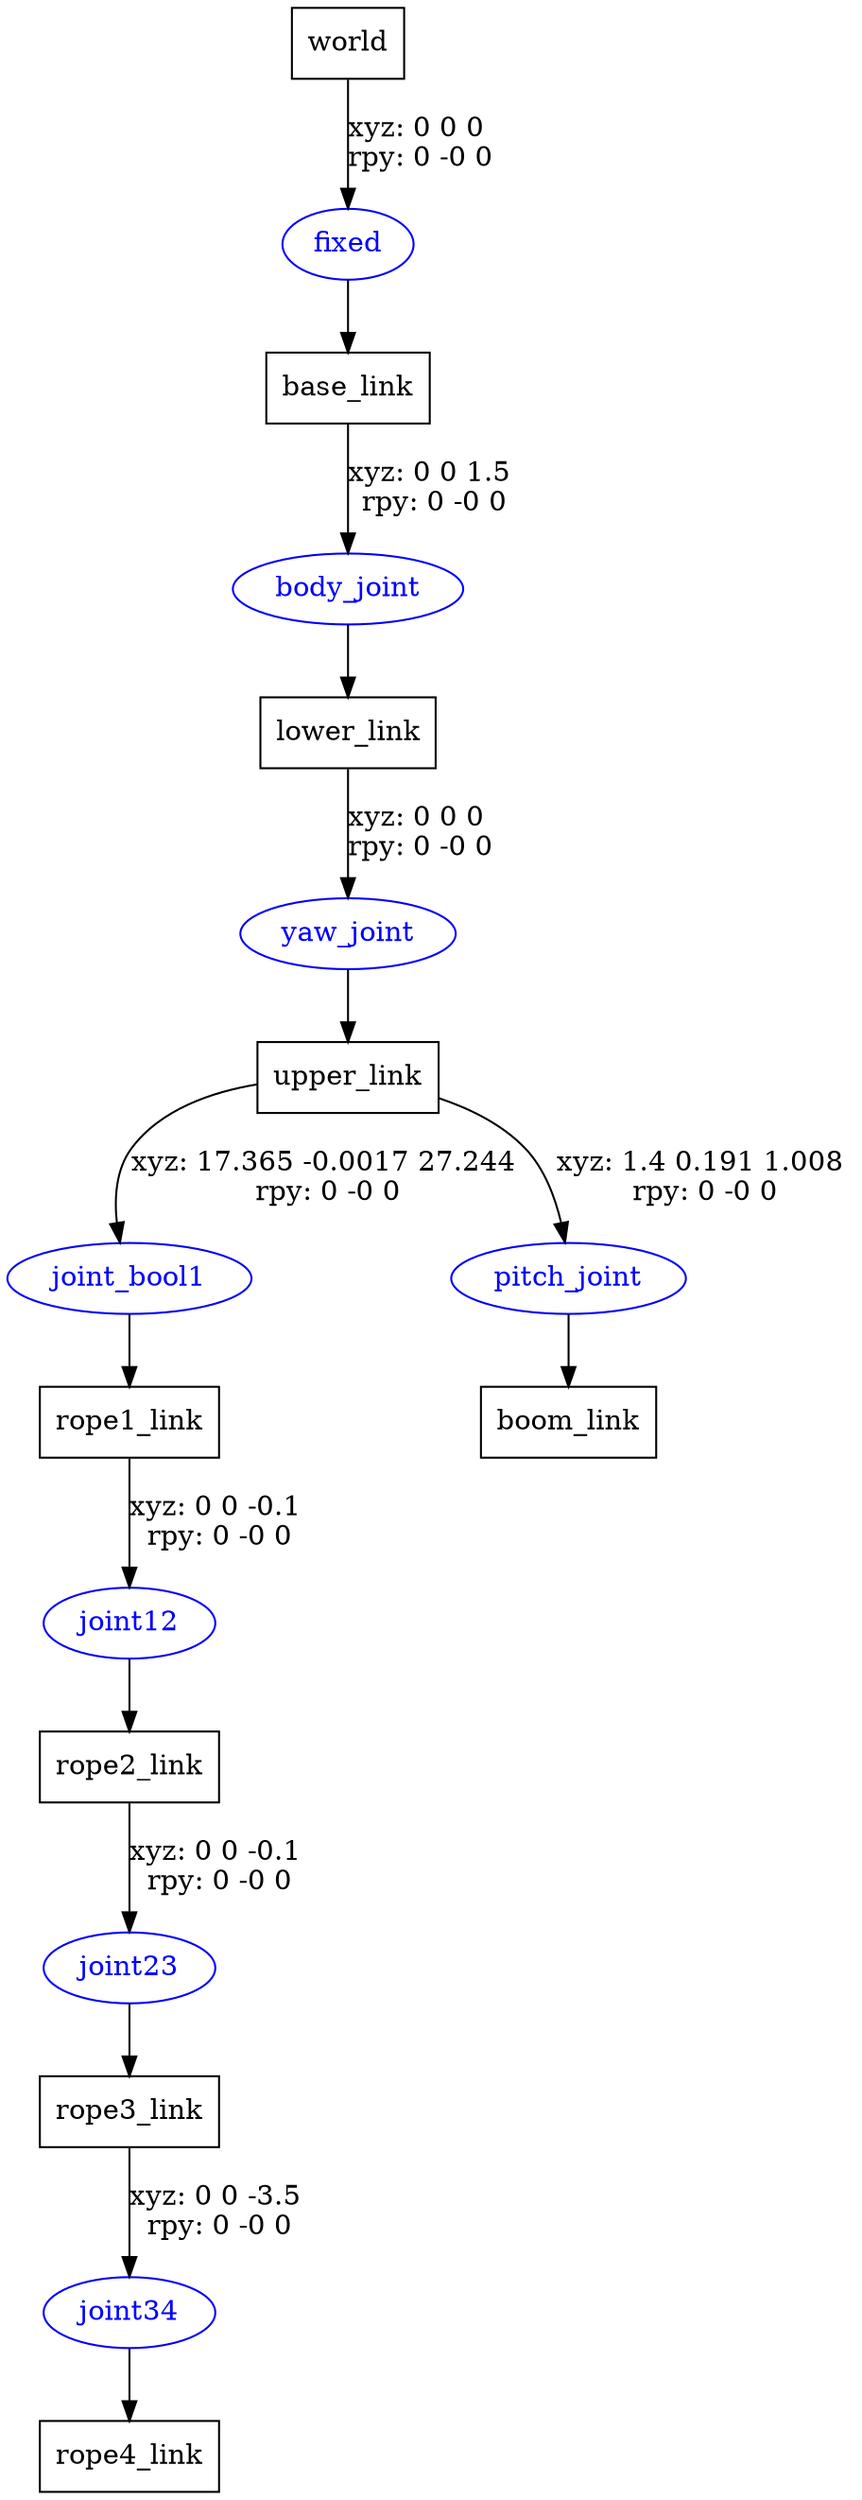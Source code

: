 digraph G {
node [shape=box];
"world" [label="world"];
"base_link" [label="base_link"];
"lower_link" [label="lower_link"];
"upper_link" [label="upper_link"];
"rope1_link" [label="rope1_link"];
"rope2_link" [label="rope2_link"];
"rope3_link" [label="rope3_link"];
"rope4_link" [label="rope4_link"];
"boom_link" [label="boom_link"];
node [shape=ellipse, color=blue, fontcolor=blue];
"world" -> "fixed" [label="xyz: 0 0 0 \nrpy: 0 -0 0"]
"fixed" -> "base_link"
"base_link" -> "body_joint" [label="xyz: 0 0 1.5 \nrpy: 0 -0 0"]
"body_joint" -> "lower_link"
"lower_link" -> "yaw_joint" [label="xyz: 0 0 0 \nrpy: 0 -0 0"]
"yaw_joint" -> "upper_link"
"upper_link" -> "joint_bool1" [label="xyz: 17.365 -0.0017 27.244 \nrpy: 0 -0 0"]
"joint_bool1" -> "rope1_link"
"rope1_link" -> "joint12" [label="xyz: 0 0 -0.1 \nrpy: 0 -0 0"]
"joint12" -> "rope2_link"
"rope2_link" -> "joint23" [label="xyz: 0 0 -0.1 \nrpy: 0 -0 0"]
"joint23" -> "rope3_link"
"rope3_link" -> "joint34" [label="xyz: 0 0 -3.5 \nrpy: 0 -0 0"]
"joint34" -> "rope4_link"
"upper_link" -> "pitch_joint" [label="xyz: 1.4 0.191 1.008 \nrpy: 0 -0 0"]
"pitch_joint" -> "boom_link"
}
